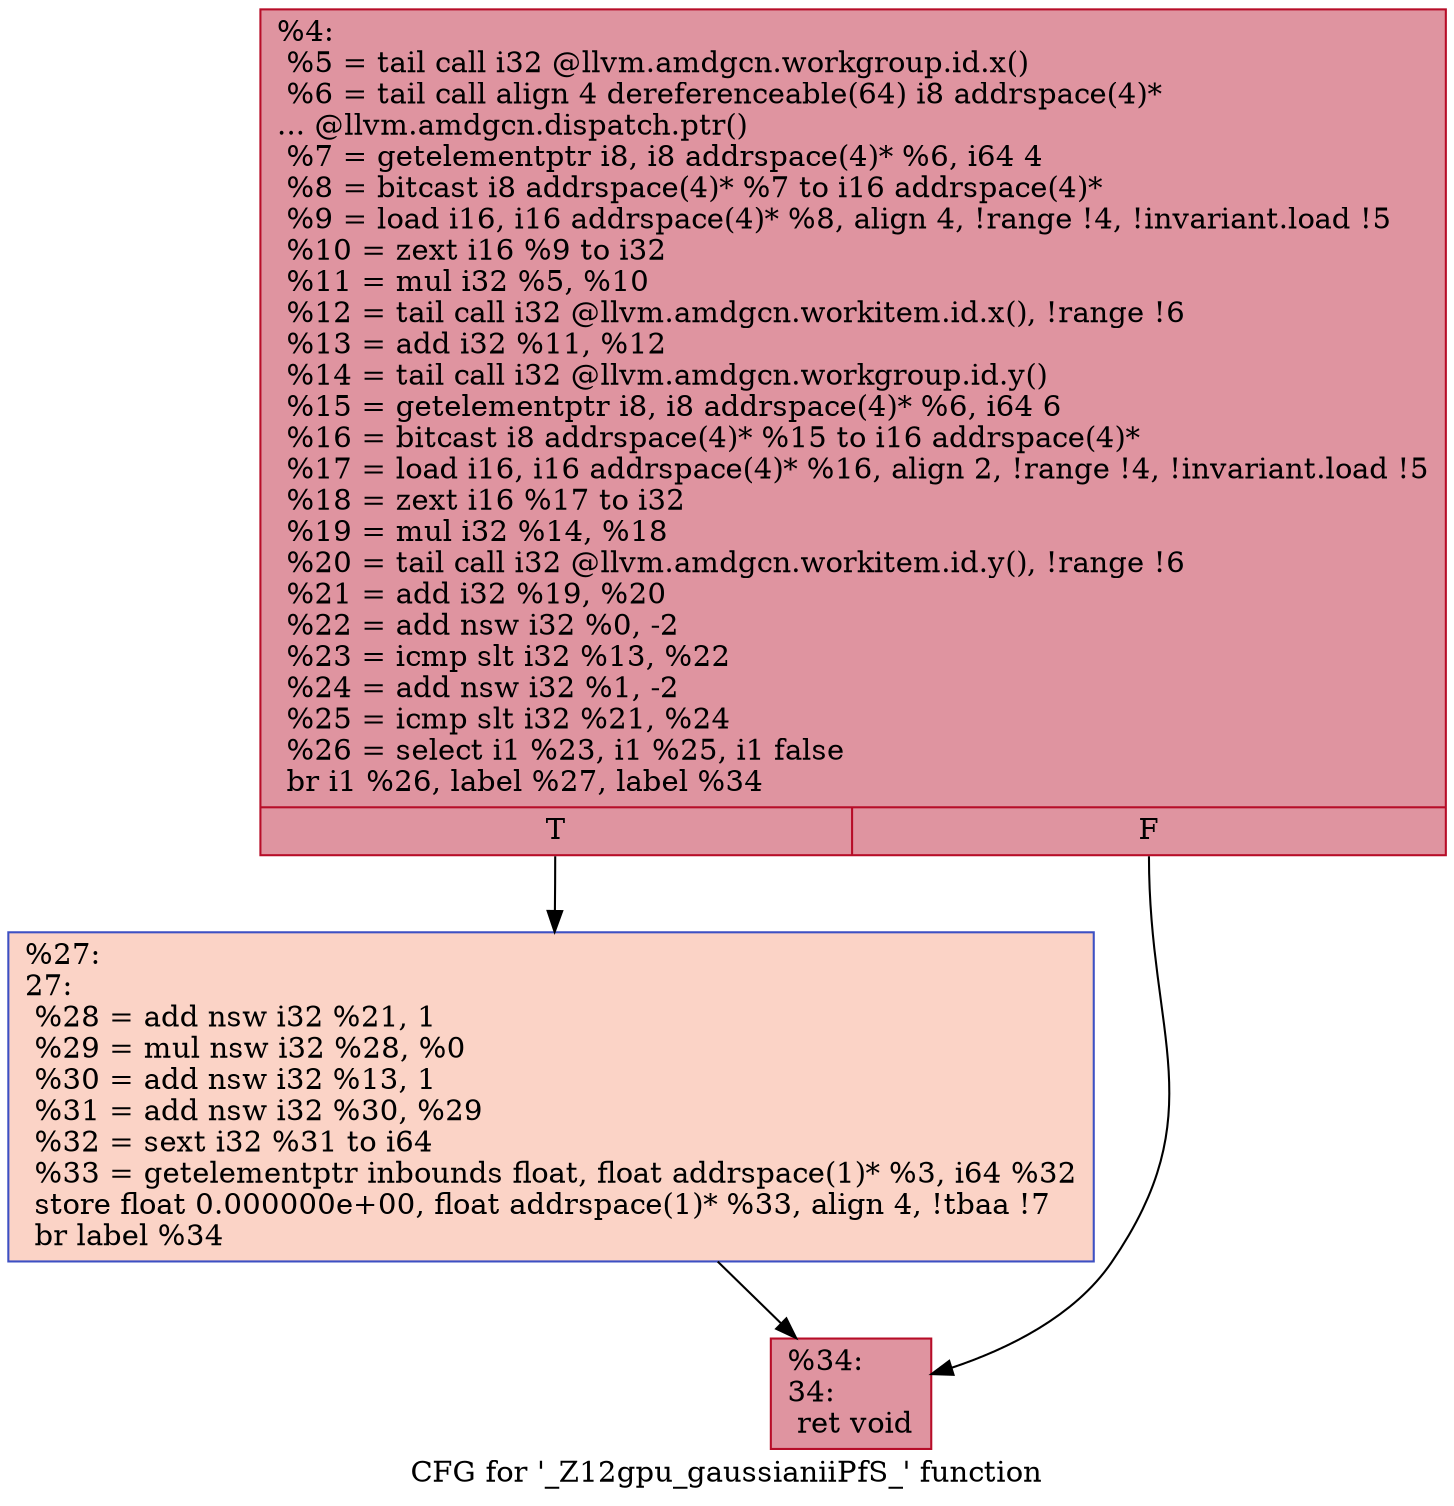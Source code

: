 digraph "CFG for '_Z12gpu_gaussianiiPfS_' function" {
	label="CFG for '_Z12gpu_gaussianiiPfS_' function";

	Node0x5efe320 [shape=record,color="#b70d28ff", style=filled, fillcolor="#b70d2870",label="{%4:\l  %5 = tail call i32 @llvm.amdgcn.workgroup.id.x()\l  %6 = tail call align 4 dereferenceable(64) i8 addrspace(4)*\l... @llvm.amdgcn.dispatch.ptr()\l  %7 = getelementptr i8, i8 addrspace(4)* %6, i64 4\l  %8 = bitcast i8 addrspace(4)* %7 to i16 addrspace(4)*\l  %9 = load i16, i16 addrspace(4)* %8, align 4, !range !4, !invariant.load !5\l  %10 = zext i16 %9 to i32\l  %11 = mul i32 %5, %10\l  %12 = tail call i32 @llvm.amdgcn.workitem.id.x(), !range !6\l  %13 = add i32 %11, %12\l  %14 = tail call i32 @llvm.amdgcn.workgroup.id.y()\l  %15 = getelementptr i8, i8 addrspace(4)* %6, i64 6\l  %16 = bitcast i8 addrspace(4)* %15 to i16 addrspace(4)*\l  %17 = load i16, i16 addrspace(4)* %16, align 2, !range !4, !invariant.load !5\l  %18 = zext i16 %17 to i32\l  %19 = mul i32 %14, %18\l  %20 = tail call i32 @llvm.amdgcn.workitem.id.y(), !range !6\l  %21 = add i32 %19, %20\l  %22 = add nsw i32 %0, -2\l  %23 = icmp slt i32 %13, %22\l  %24 = add nsw i32 %1, -2\l  %25 = icmp slt i32 %21, %24\l  %26 = select i1 %23, i1 %25, i1 false\l  br i1 %26, label %27, label %34\l|{<s0>T|<s1>F}}"];
	Node0x5efe320:s0 -> Node0x5f01f10;
	Node0x5efe320:s1 -> Node0x5f01fa0;
	Node0x5f01f10 [shape=record,color="#3d50c3ff", style=filled, fillcolor="#f59c7d70",label="{%27:\l27:                                               \l  %28 = add nsw i32 %21, 1\l  %29 = mul nsw i32 %28, %0\l  %30 = add nsw i32 %13, 1\l  %31 = add nsw i32 %30, %29\l  %32 = sext i32 %31 to i64\l  %33 = getelementptr inbounds float, float addrspace(1)* %3, i64 %32\l  store float 0.000000e+00, float addrspace(1)* %33, align 4, !tbaa !7\l  br label %34\l}"];
	Node0x5f01f10 -> Node0x5f01fa0;
	Node0x5f01fa0 [shape=record,color="#b70d28ff", style=filled, fillcolor="#b70d2870",label="{%34:\l34:                                               \l  ret void\l}"];
}
